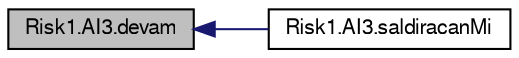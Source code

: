 digraph G
{
  bgcolor="transparent";
  edge [fontname="FreeSans",fontsize="10",labelfontname="FreeSans",labelfontsize="10"];
  node [fontname="FreeSans",fontsize="10",shape=record];
  rankdir="LR";
  Node1 [label="Risk1.AI3.devam",height=0.2,width=0.4,color="black", fillcolor="grey75", style="filled" fontcolor="black"];
  Node1 -> Node2 [dir="back",color="midnightblue",fontsize="10",style="solid",fontname="FreeSans"];
  Node2 [label="Risk1.AI3.saldiracanMi",height=0.2,width=0.4,color="black",URL="$classRisk1_1_1AI3.html#a706ea42ea5764b02b9fc7e13c405a90c",tooltip="Bu metod kullanıcının saldırı yapmak isteyip istemediğini belirler."];
}
